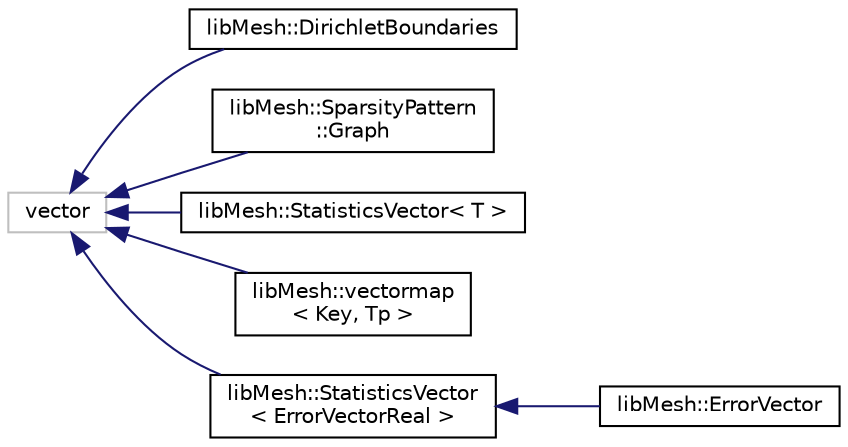 digraph "类继承关系图"
{
 // INTERACTIVE_SVG=YES
  edge [fontname="Helvetica",fontsize="10",labelfontname="Helvetica",labelfontsize="10"];
  node [fontname="Helvetica",fontsize="10",shape=record];
  rankdir="LR";
  Node1 [label="vector",height=0.2,width=0.4,color="grey75", fillcolor="white", style="filled"];
  Node1 -> Node2 [dir="back",color="midnightblue",fontsize="10",style="solid",fontname="Helvetica"];
  Node2 [label="libMesh::DirichletBoundaries",height=0.2,width=0.4,color="black", fillcolor="white", style="filled",URL="$classlibMesh_1_1DirichletBoundaries.html",tooltip="We&#39;re using a class instead of a typedef to allow forward declarations and future flexibility..."];
  Node1 -> Node3 [dir="back",color="midnightblue",fontsize="10",style="solid",fontname="Helvetica"];
  Node3 [label="libMesh::SparsityPattern\l::Graph",height=0.2,width=0.4,color="black", fillcolor="white", style="filled",URL="$classlibMesh_1_1SparsityPattern_1_1Graph.html"];
  Node1 -> Node4 [dir="back",color="midnightblue",fontsize="10",style="solid",fontname="Helvetica"];
  Node4 [label="libMesh::StatisticsVector\< T \>",height=0.2,width=0.4,color="black", fillcolor="white", style="filled",URL="$classlibMesh_1_1StatisticsVector.html",tooltip="The StatisticsVector class is derived from the std::vector&lt;&gt; and therefore has all of its useful feat..."];
  Node1 -> Node5 [dir="back",color="midnightblue",fontsize="10",style="solid",fontname="Helvetica"];
  Node5 [label="libMesh::vectormap\l\< Key, Tp \>",height=0.2,width=0.4,color="black", fillcolor="white", style="filled",URL="$classlibMesh_1_1vectormap.html",tooltip="This vectormap templated class is intended to provide the performance characteristics of a sorted std..."];
  Node1 -> Node6 [dir="back",color="midnightblue",fontsize="10",style="solid",fontname="Helvetica"];
  Node6 [label="libMesh::StatisticsVector\l\< ErrorVectorReal \>",height=0.2,width=0.4,color="black", fillcolor="white", style="filled",URL="$classlibMesh_1_1StatisticsVector.html"];
  Node6 -> Node7 [dir="back",color="midnightblue",fontsize="10",style="solid",fontname="Helvetica"];
  Node7 [label="libMesh::ErrorVector",height=0.2,width=0.4,color="black", fillcolor="white", style="filled",URL="$classlibMesh_1_1ErrorVector.html",tooltip="The ErrorVector is a specialization of the StatisticsVector for error data computed on a finite eleme..."];
}
